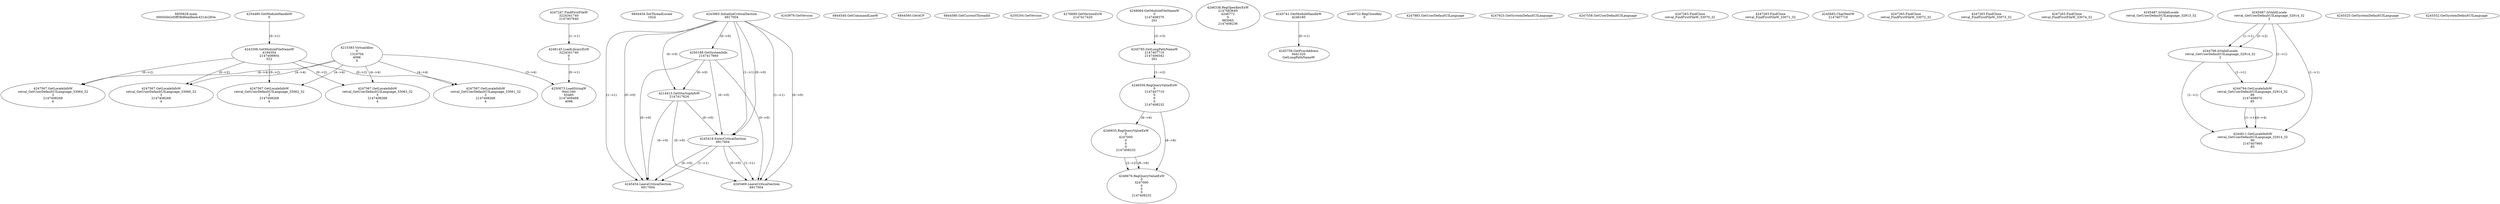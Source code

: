 // Global SCDG with merge call
digraph {
	0 [label="6850628.main
00050d42d5ff38d9eddbedc431dc283e"]
	1 [label="4254480.GetModuleHandleW
0"]
	2 [label="6844434.SetThreadLocale
1024"]
	3 [label="4243965.InitializeCriticalSection
6917004"]
	4 [label="4243979.GetVersion
"]
	5 [label="4250188.GetSystemInfo
2147417660"]
	3 -> 5 [label="(0-->0)"]
	6 [label="6844540.GetCommandLineW
"]
	7 [label="4214413.GetStartupInfoW
2147417624"]
	3 -> 7 [label="(0-->0)"]
	5 -> 7 [label="(0-->0)"]
	8 [label="6844560.GetACP
"]
	9 [label="6844580.GetCurrentThreadId
"]
	10 [label="4250204.GetVersion
"]
	11 [label="4276690.GetVersionExW
2147417420"]
	12 [label="4243306.GetModuleFileNameW
4194304
2147408904
522"]
	1 -> 12 [label="(0-->1)"]
	13 [label="4248064.GetModuleFileNameW
0
2147408370
261"]
	14 [label="4215383.VirtualAlloc
0
1310704
4096
4"]
	15 [label="4246338.RegOpenKeyExW
2147483649
4246772
0
983065
2147408236"]
	16 [label="4245741.GetModuleHandleW
4246160"]
	17 [label="4245758.GetProcAddress
9441320
GetLongPathNameW"]
	16 -> 17 [label="(0-->1)"]
	18 [label="4245785.GetLongPathNameW
2147407710
2147406542
261"]
	13 -> 18 [label="(3-->3)"]
	19 [label="4246556.RegQueryValueExW
0
2147407710
0
0
0
2147408232"]
	18 -> 19 [label="(1-->2)"]
	20 [label="4246635.RegQueryValueExW
0
4247000
0
0
0
2147408232"]
	19 -> 20 [label="(6-->6)"]
	21 [label="4246676.RegQueryValueExW
0
4247000
0
0
0
2147408232"]
	20 -> 21 [label="(2-->2)"]
	19 -> 21 [label="(6-->6)"]
	20 -> 21 [label="(6-->6)"]
	22 [label="4246722.RegCloseKey
0"]
	23 [label="4247883.GetUserDefaultUILanguage
"]
	24 [label="4245418.EnterCriticalSection
6917004"]
	3 -> 24 [label="(1-->1)"]
	3 -> 24 [label="(0-->0)"]
	5 -> 24 [label="(0-->0)"]
	7 -> 24 [label="(0-->0)"]
	25 [label="4245454.LeaveCriticalSection
6917004"]
	3 -> 25 [label="(1-->1)"]
	24 -> 25 [label="(1-->1)"]
	3 -> 25 [label="(0-->0)"]
	5 -> 25 [label="(0-->0)"]
	7 -> 25 [label="(0-->0)"]
	24 -> 25 [label="(0-->0)"]
	26 [label="4247923.GetSystemDefaultUILanguage
"]
	27 [label="4247558.GetUserDefaultUILanguage
"]
	28 [label="4247567.GetLocaleInfoW
retval_GetUserDefaultUILanguage_33060_32
3
2147408268
4"]
	12 -> 28 [label="(0-->2)"]
	14 -> 28 [label="(4-->4)"]
	29 [label="4247247.FindFirstFileW
3224341740
2147407640"]
	30 [label="4247263.FindClose
retval_FindFirstFileW_33070_32"]
	31 [label="4248145.LoadLibraryExW
3224341740
0
2"]
	29 -> 31 [label="(1-->1)"]
	32 [label="4250073.LoadStringW
9441340
65485
2147409468
4096"]
	31 -> 32 [label="(0-->1)"]
	14 -> 32 [label="(3-->4)"]
	33 [label="4247567.GetLocaleInfoW
retval_GetUserDefaultUILanguage_33061_32
3
2147408268
4"]
	12 -> 33 [label="(0-->2)"]
	14 -> 33 [label="(4-->4)"]
	34 [label="4247263.FindClose
retval_FindFirstFileW_33071_32"]
	35 [label="4245683.CharNextW
2147407716"]
	36 [label="4247567.GetLocaleInfoW
retval_GetUserDefaultUILanguage_33062_32
3
2147408268
4"]
	12 -> 36 [label="(0-->2)"]
	14 -> 36 [label="(4-->4)"]
	37 [label="4247263.FindClose
retval_FindFirstFileW_33072_32"]
	38 [label="4247567.GetLocaleInfoW
retval_GetUserDefaultUILanguage_33063_32
3
2147408268
4"]
	12 -> 38 [label="(0-->2)"]
	14 -> 38 [label="(4-->4)"]
	39 [label="4247263.FindClose
retval_FindFirstFileW_33073_32"]
	40 [label="4247567.GetLocaleInfoW
retval_GetUserDefaultUILanguage_33064_32
3
2147408268
4"]
	12 -> 40 [label="(0-->2)"]
	14 -> 40 [label="(4-->4)"]
	41 [label="4247263.FindClose
retval_FindFirstFileW_33074_32"]
	42 [label="4245469.LeaveCriticalSection
6917004"]
	3 -> 42 [label="(1-->1)"]
	24 -> 42 [label="(1-->1)"]
	3 -> 42 [label="(0-->0)"]
	5 -> 42 [label="(0-->0)"]
	7 -> 42 [label="(0-->0)"]
	24 -> 42 [label="(0-->0)"]
	43 [label="4245487.IsValidLocale
retval_GetUserDefaultUILanguage_32913_32
2"]
	44 [label="4245487.IsValidLocale
retval_GetUserDefaultUILanguage_32914_32
2"]
	45 [label="4244766.IsValidLocale
retval_GetUserDefaultUILanguage_32914_32
2"]
	44 -> 45 [label="(1-->1)"]
	44 -> 45 [label="(2-->2)"]
	46 [label="4244794.GetLocaleInfoW
retval_GetUserDefaultUILanguage_32914_32
89
2147408070
85"]
	44 -> 46 [label="(1-->1)"]
	45 -> 46 [label="(1-->1)"]
	47 [label="4244811.GetLocaleInfoW
retval_GetUserDefaultUILanguage_32914_32
90
2147407900
85"]
	44 -> 47 [label="(1-->1)"]
	45 -> 47 [label="(1-->1)"]
	46 -> 47 [label="(1-->1)"]
	46 -> 47 [label="(4-->4)"]
	48 [label="4245525.GetSystemDefaultUILanguage
"]
	49 [label="4245552.GetSystemDefaultUILanguage
"]
}
